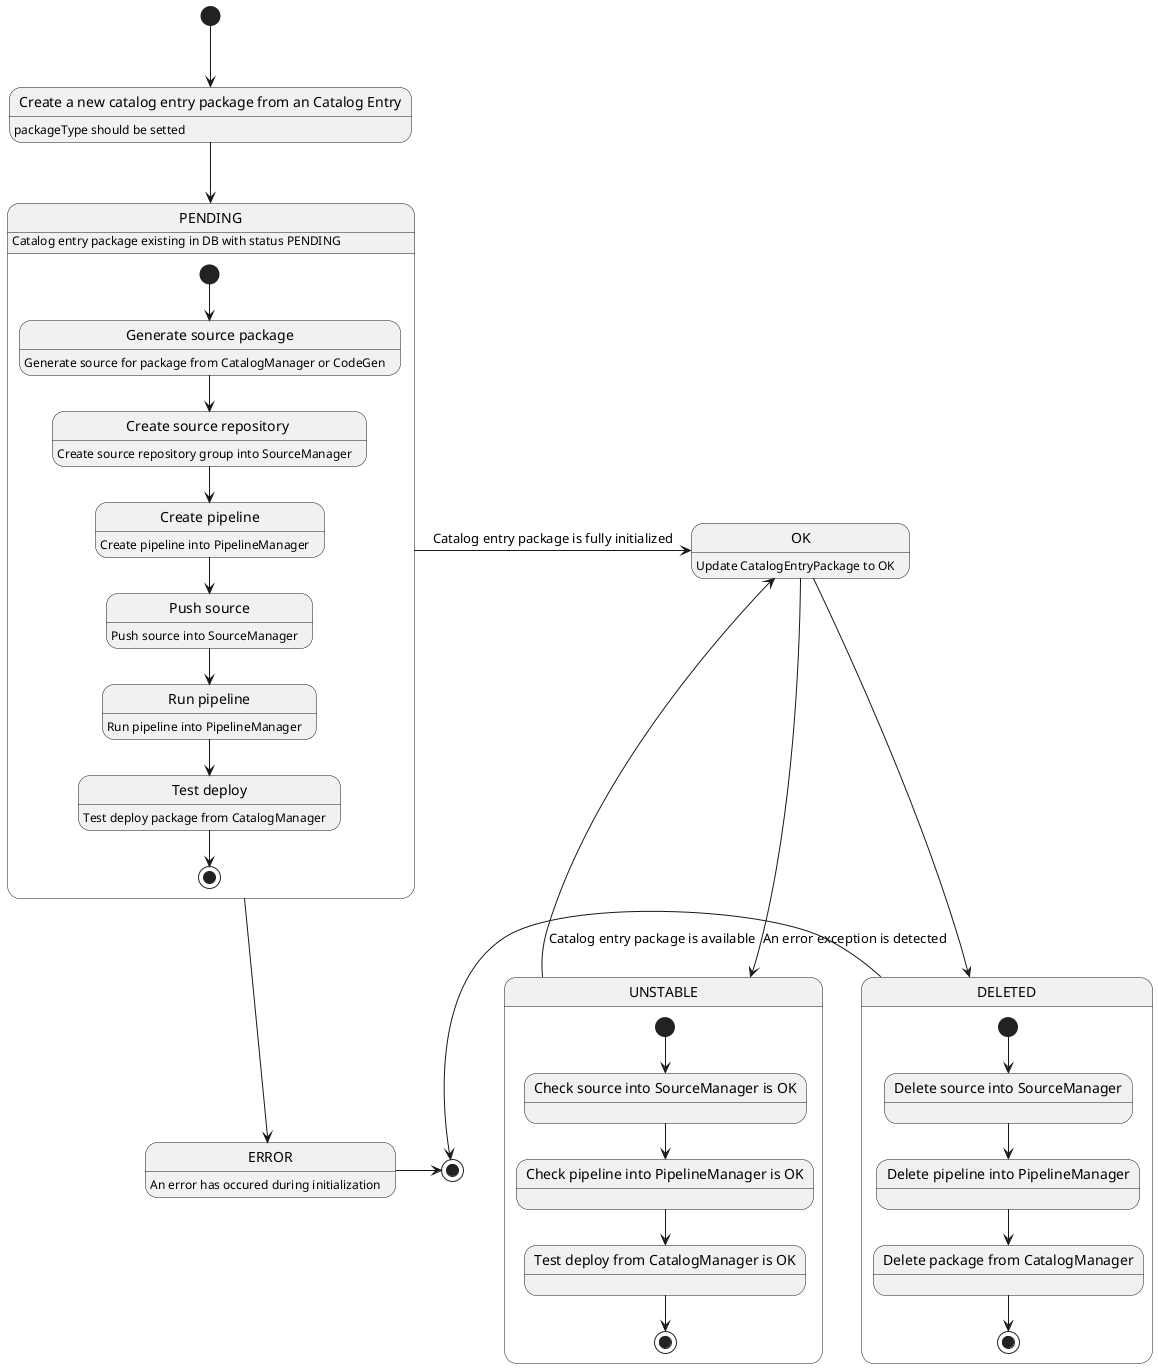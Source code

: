 @startuml
state "Create a new catalog entry package from an Catalog Entry" as insertCatalogEntryPackage : packageType should be setted
[*] --> insertCatalogEntryPackage
insertCatalogEntryPackage --> PENDING
PENDING : Catalog entry package existing in DB with status PENDING
ERROR : An error has occured during initialization
state PENDING {
    state "Generate source package" as generateSrc : Generate source for package from CatalogManager or CodeGen
    state "Create source repository " as createRepository : Create source repository group into SourceManager
    state "Create pipeline" as createPipeline : Create pipeline into PipelineManager
    state "Push source" as pushSource : Push source into SourceManager
    state "Run pipeline" as runPipeline : Run pipeline into PipelineManager
    state "Test deploy" as testDeploy : Test deploy package from CatalogManager
    [*] --> generateSrc
    generateSrc --> createRepository
    createRepository --> createPipeline
    createPipeline --> pushSource
    pushSource --> runPipeline
    runPipeline --> testDeploy
    testDeploy --> [*]
}
ERROR -> [*]
PENDING -> OK : Catalog entry package is fully initialized
PENDING --> ERROR
OK : Update CatalogEntryPackage to OK
OK --> UNSTABLE : An error exception is detected
state UNSTABLE {
    state "Check source into SourceManager is OK" as checkSource
    state "Check pipeline into PipelineManager is OK" as checkPipeline
    state "Test deploy from CatalogManager is OK" as testPackage
    [*] --> checkSource
    checkSource --> checkPipeline
    checkPipeline --> testPackage
    testPackage --> [*]
}
UNSTABLE -> OK : Catalog entry package is available
OK --> DELETED
state DELETED {
    state "Delete source into SourceManager" as deleteSrc
    state "Delete pipeline into PipelineManager" as deletePipeline
    state "Delete package from CatalogManager" as deleteEntry
    [*] --> deleteSrc
    deleteSrc --> deletePipeline
    deletePipeline --> deleteEntry
    deleteEntry --> [*]
}
DELETED -left-> [*]

@enduml
